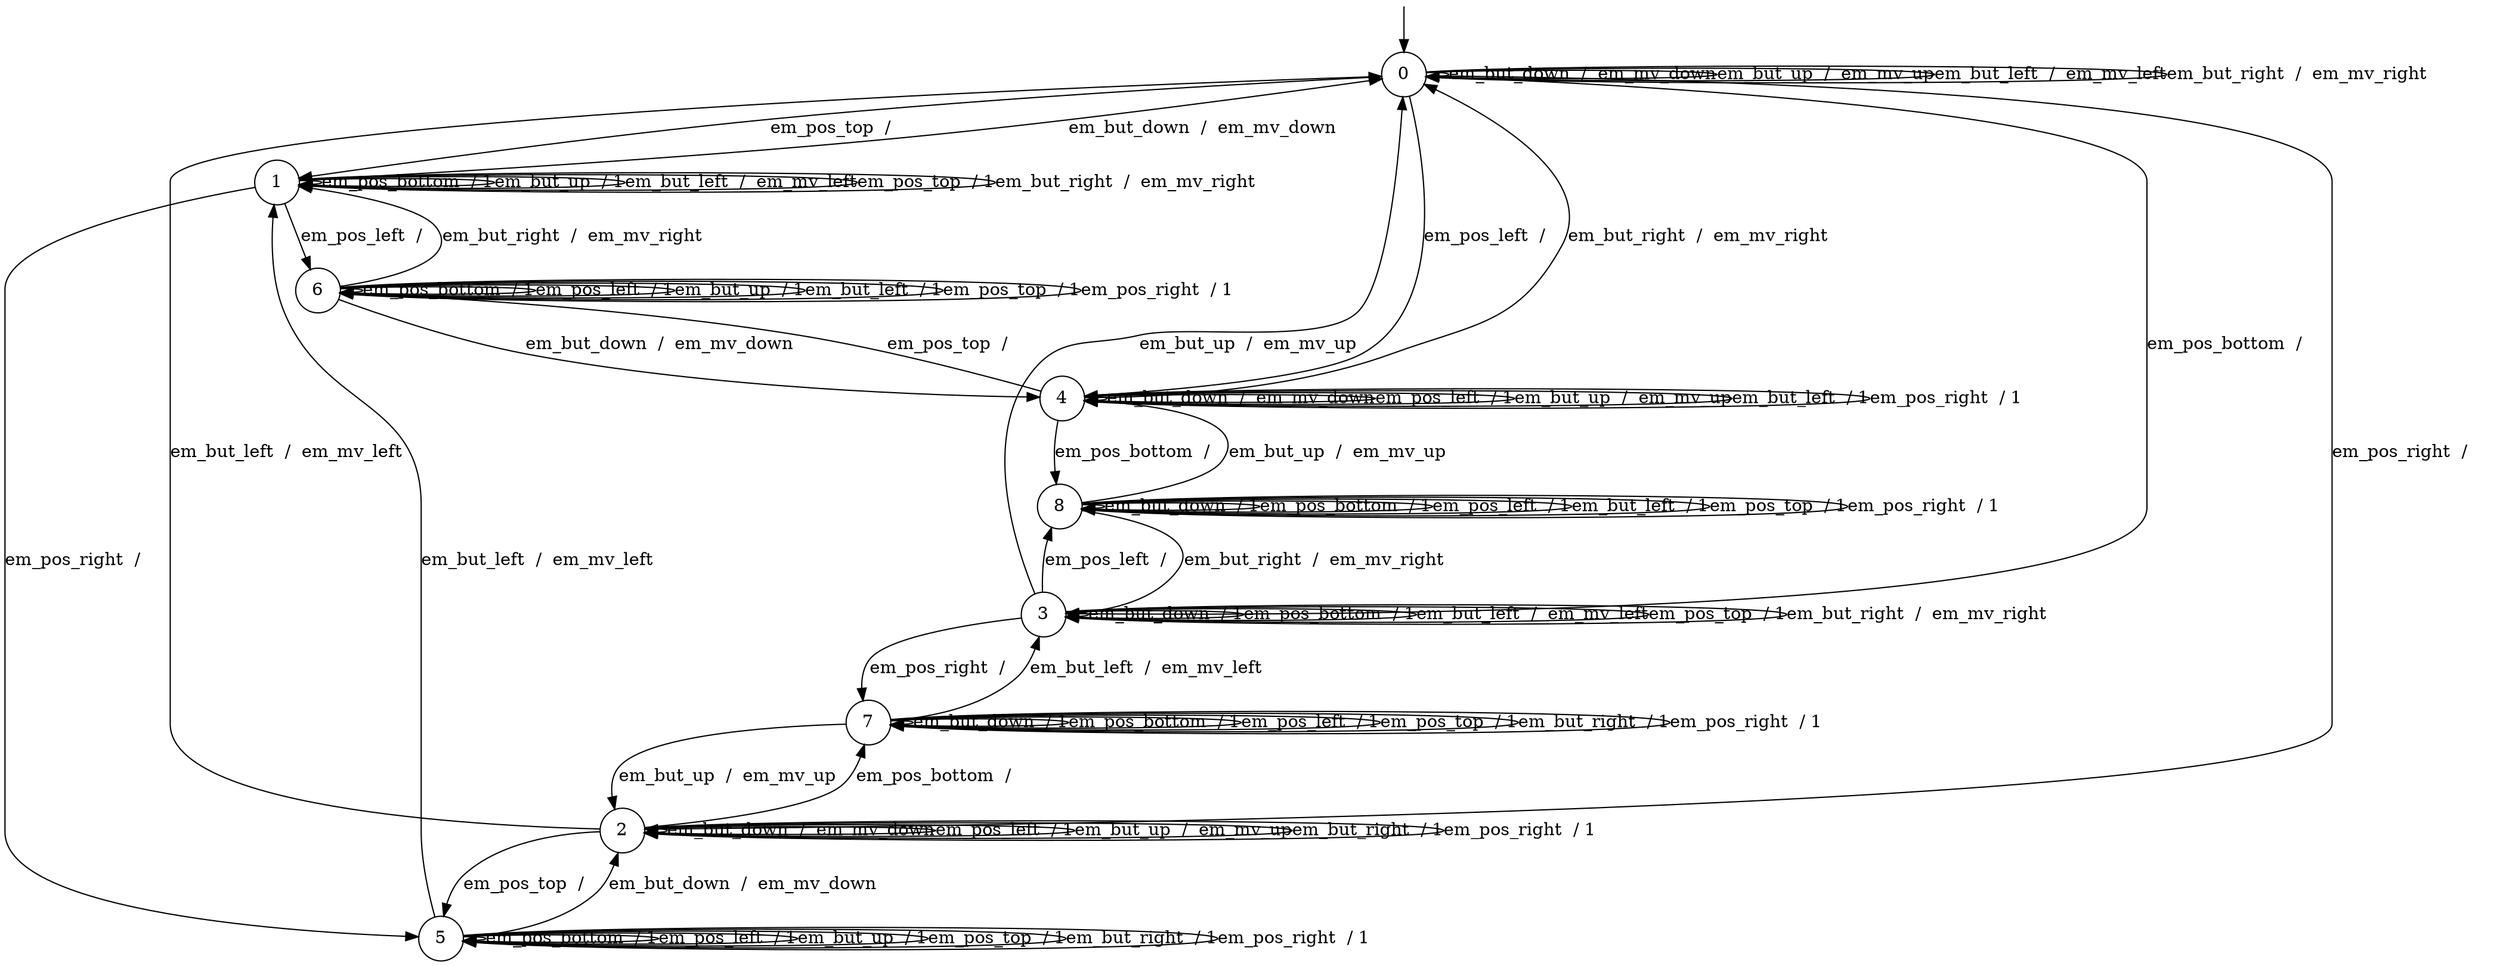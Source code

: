 digraph g {

	s0 [shape="circle" label="0"];
	s1 [shape="circle" label="1"];
	s2 [shape="circle" label="2"];
	s3 [shape="circle" label="3"];
	s4 [shape="circle" label="4"];
	s5 [shape="circle" label="5"];
	s6 [shape="circle" label="6"];
	s7 [shape="circle" label="7"];
	s8 [shape="circle" label="8"];
	s0 -> s0 [label="em_but_down  /  em_mv_down"];
	s0 -> s3 [label="em_pos_bottom  /  "];
	s0 -> s4 [label="em_pos_left  /  "];
	s0 -> s0 [label="em_but_up  /  em_mv_up"];
	s0 -> s0 [label="em_but_left  /  em_mv_left"];
	s0 -> s1 [label="em_pos_top  /  "];
	s0 -> s0 [label="em_but_right  /  em_mv_right"];
	s0 -> s2 [label="em_pos_right  /  "];
	s1 -> s0 [label="em_but_down  /  em_mv_down"];
	s1 -> s1 [label="em_pos_bottom  / 1"];
	s1 -> s6 [label="em_pos_left  /  "];
	s1 -> s1 [label="em_but_up  / 1"];
	s1 -> s1 [label="em_but_left  /  em_mv_left"];
	s1 -> s1 [label="em_pos_top  / 1"];
	s1 -> s1 [label="em_but_right  /  em_mv_right"];
	s1 -> s5 [label="em_pos_right  /  "];
	s2 -> s2 [label="em_but_down  /  em_mv_down"];
	s2 -> s7 [label="em_pos_bottom  /  "];
	s2 -> s2 [label="em_pos_left  / 1"];
	s2 -> s2 [label="em_but_up  /  em_mv_up"];
	s2 -> s0 [label="em_but_left  /  em_mv_left"];
	s2 -> s5 [label="em_pos_top  /  "];
	s2 -> s2 [label="em_but_right  / 1"];
	s2 -> s2 [label="em_pos_right  / 1"];
	s3 -> s3 [label="em_but_down  / 1"];
	s3 -> s3 [label="em_pos_bottom  / 1"];
	s3 -> s8 [label="em_pos_left  /  "];
	s3 -> s0 [label="em_but_up  /  em_mv_up"];
	s3 -> s3 [label="em_but_left  /  em_mv_left"];
	s3 -> s3 [label="em_pos_top  / 1"];
	s3 -> s3 [label="em_but_right  /  em_mv_right"];
	s3 -> s7 [label="em_pos_right  /  "];
	s4 -> s4 [label="em_but_down  /  em_mv_down"];
	s4 -> s8 [label="em_pos_bottom  /  "];
	s4 -> s4 [label="em_pos_left  / 1"];
	s4 -> s4 [label="em_but_up  /  em_mv_up"];
	s4 -> s4 [label="em_but_left  / 1"];
	s4 -> s6 [label="em_pos_top  /  "];
	s4 -> s0 [label="em_but_right  /  em_mv_right"];
	s4 -> s4 [label="em_pos_right  / 1"];
	s5 -> s2 [label="em_but_down  /  em_mv_down"];
	s5 -> s5 [label="em_pos_bottom  / 1"];
	s5 -> s5 [label="em_pos_left  / 1"];
	s5 -> s5 [label="em_but_up  / 1"];
	s5 -> s1 [label="em_but_left  /  em_mv_left"];
	s5 -> s5 [label="em_pos_top  / 1"];
	s5 -> s5 [label="em_but_right  / 1"];
	s5 -> s5 [label="em_pos_right  / 1"];
	s6 -> s4 [label="em_but_down  /  em_mv_down"];
	s6 -> s6 [label="em_pos_bottom  / 1"];
	s6 -> s6 [label="em_pos_left  / 1"];
	s6 -> s6 [label="em_but_up  / 1"];
	s6 -> s6 [label="em_but_left  / 1"];
	s6 -> s6 [label="em_pos_top  / 1"];
	s6 -> s1 [label="em_but_right  /  em_mv_right"];
	s6 -> s6 [label="em_pos_right  / 1"];
	s7 -> s7 [label="em_but_down  / 1"];
	s7 -> s7 [label="em_pos_bottom  / 1"];
	s7 -> s7 [label="em_pos_left  / 1"];
	s7 -> s2 [label="em_but_up  /  em_mv_up"];
	s7 -> s3 [label="em_but_left  /  em_mv_left"];
	s7 -> s7 [label="em_pos_top  / 1"];
	s7 -> s7 [label="em_but_right  / 1"];
	s7 -> s7 [label="em_pos_right  / 1"];
	s8 -> s8 [label="em_but_down  / 1"];
	s8 -> s8 [label="em_pos_bottom  / 1"];
	s8 -> s8 [label="em_pos_left  / 1"];
	s8 -> s4 [label="em_but_up  /  em_mv_up"];
	s8 -> s8 [label="em_but_left  / 1"];
	s8 -> s8 [label="em_pos_top  / 1"];
	s8 -> s3 [label="em_but_right  /  em_mv_right"];
	s8 -> s8 [label="em_pos_right  / 1"];

__start0 [label="" shape="none" width="0" height="0"];
__start0 -> s0;

}
